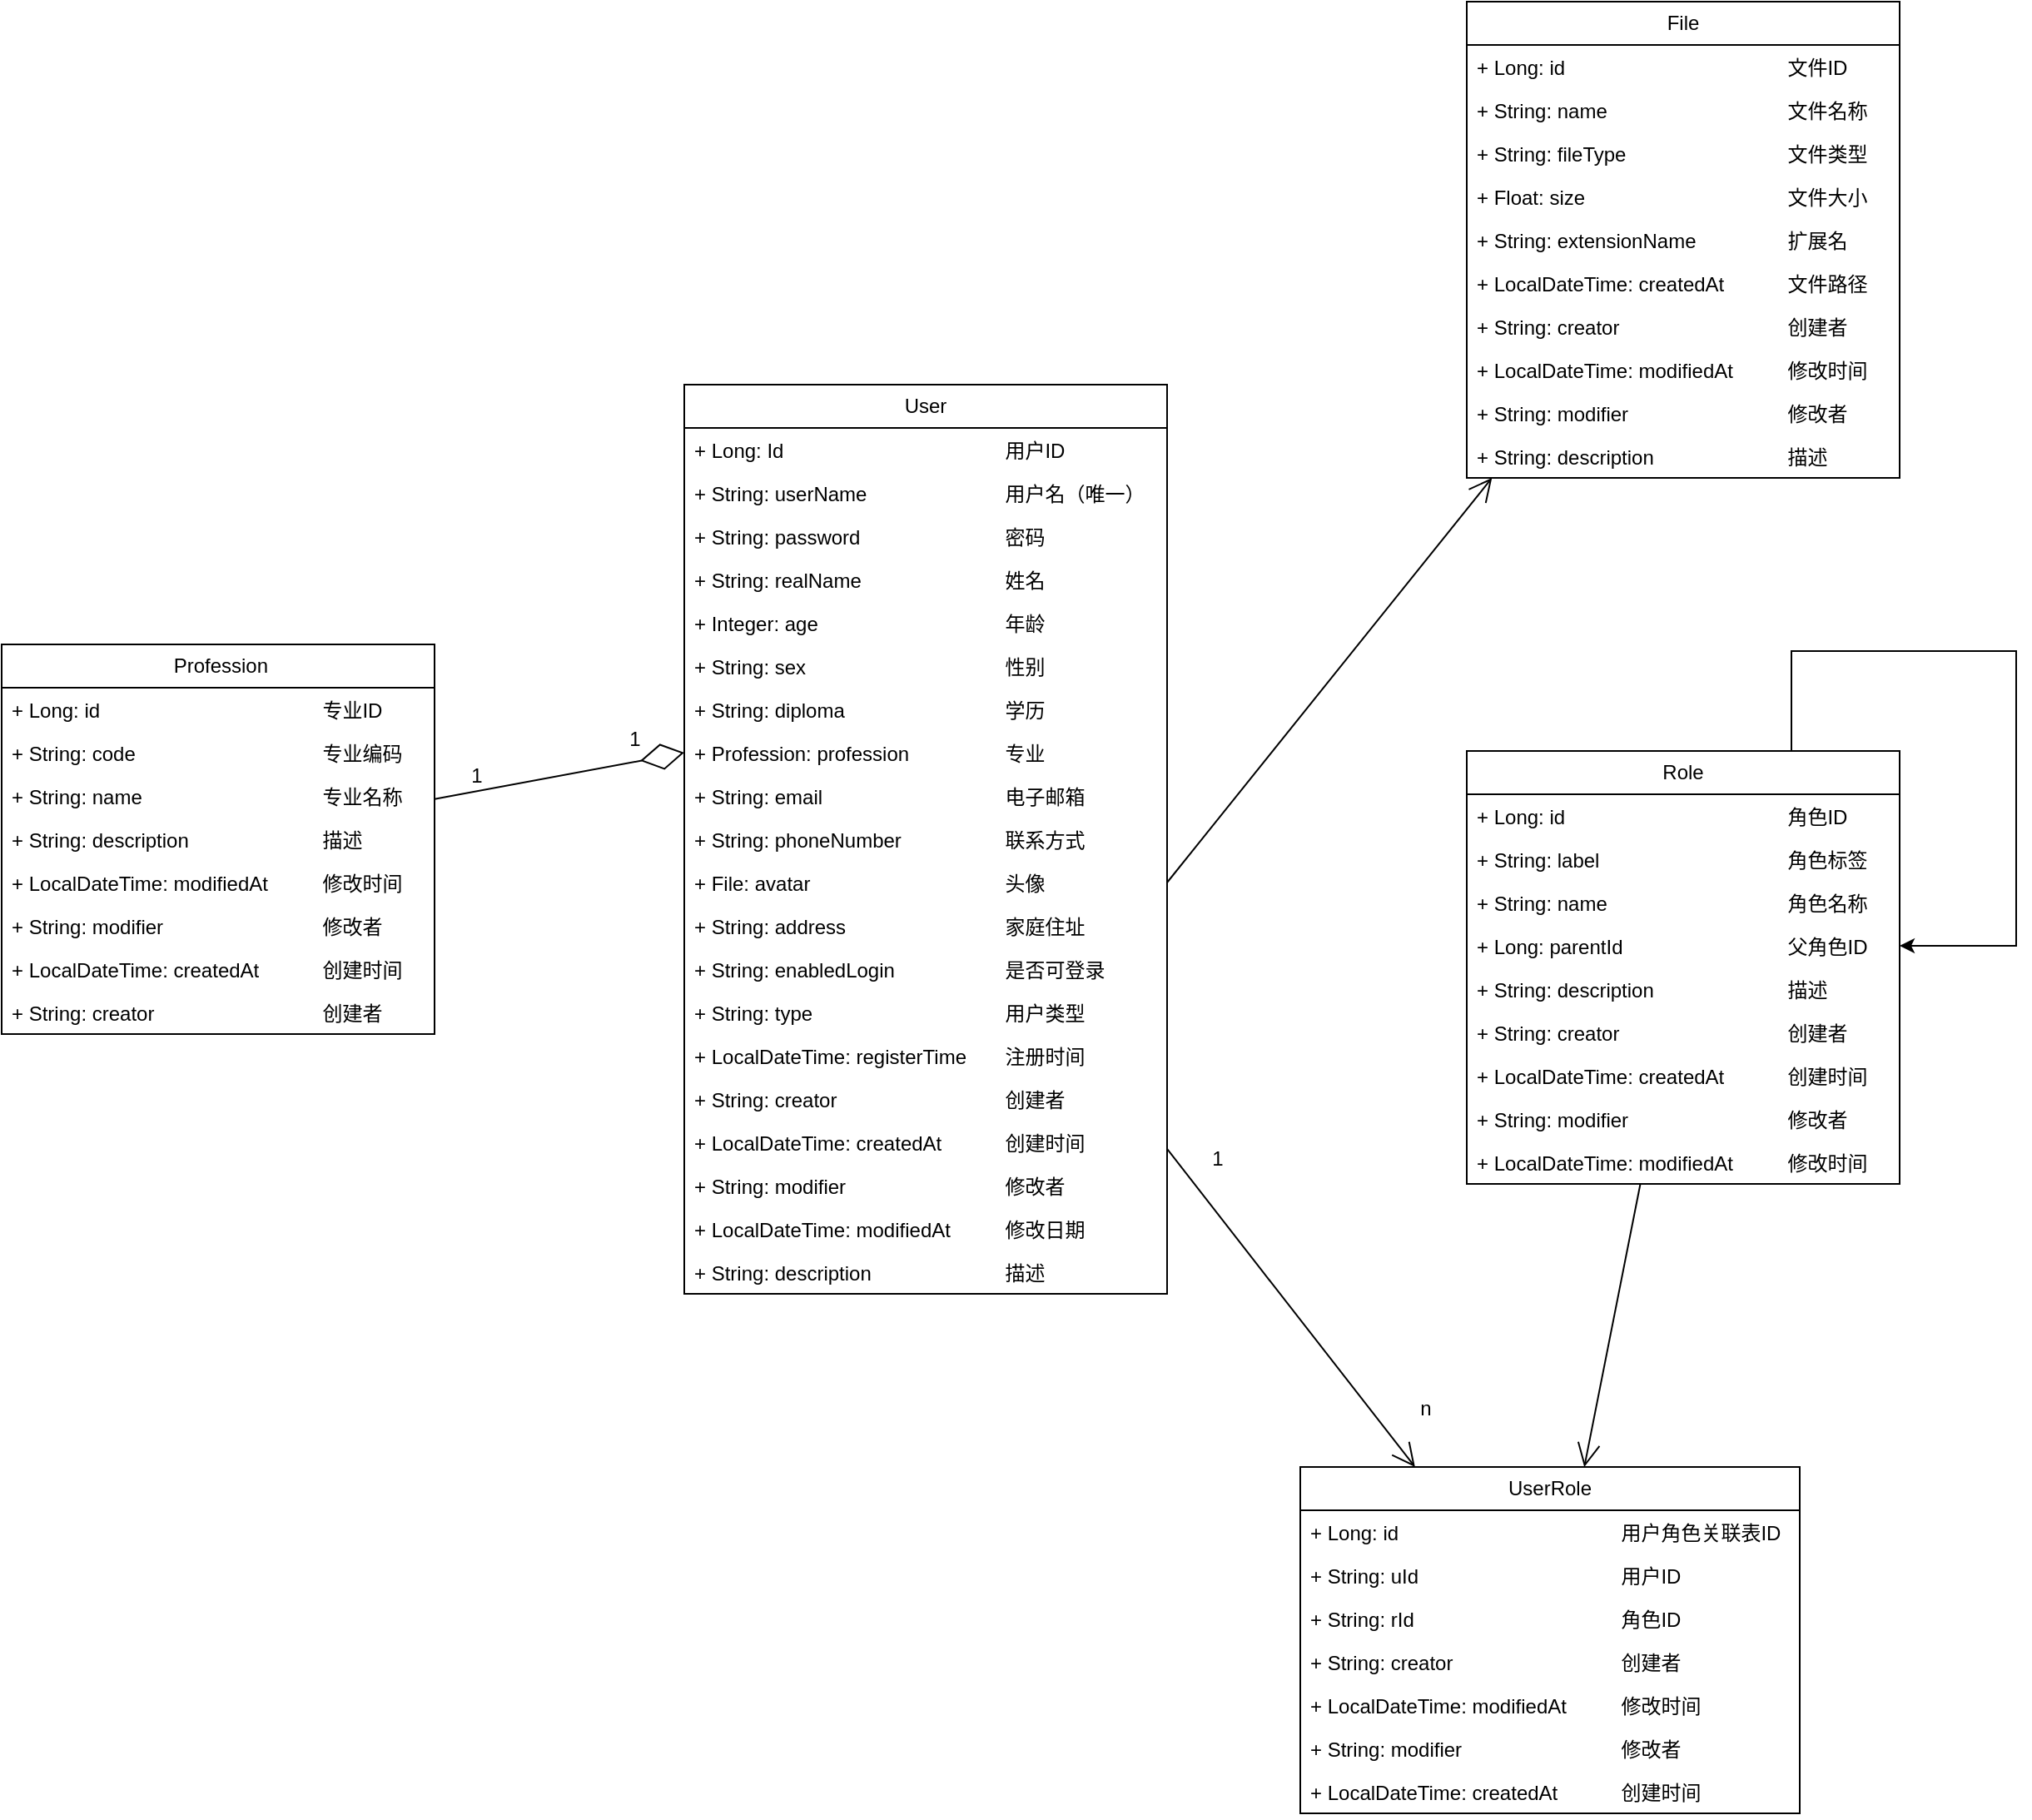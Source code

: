 <mxfile version="24.3.0" type="device">
  <diagram name="第 1 页" id="9ztzT1rwlsxUdUq9ocI8">
    <mxGraphModel dx="1384" dy="710" grid="1" gridSize="10" guides="1" tooltips="1" connect="1" arrows="1" fold="1" page="1" pageScale="1" pageWidth="2400" pageHeight="2400" math="0" shadow="0">
      <root>
        <mxCell id="0" />
        <mxCell id="1" parent="0" />
        <object label="User" id="GoQQyu-tVttDg2WzrEU5-1">
          <mxCell style="swimlane;fontStyle=0;childLayout=stackLayout;horizontal=1;startSize=26;fillColor=none;horizontalStack=0;resizeParent=1;resizeParentMax=0;resizeLast=0;collapsible=1;marginBottom=0;whiteSpace=wrap;html=1;" parent="1" vertex="1">
            <mxGeometry x="510" y="430" width="290" height="546" as="geometry" />
          </mxCell>
        </object>
        <mxCell id="GoQQyu-tVttDg2WzrEU5-2" value="+ Long: Id&lt;span style=&quot;white-space: pre;&quot;&gt;&#x9;&lt;span style=&quot;white-space: pre;&quot;&gt;&#x9;&lt;/span&gt;&lt;span style=&quot;white-space: pre;&quot;&gt;&#x9;&lt;span style=&quot;white-space: pre;&quot;&gt;&#x9;&lt;/span&gt;&lt;span style=&quot;white-space: pre;&quot;&gt;&#x9;&lt;/span&gt;&lt;/span&gt;&lt;/span&gt;用户ID" style="text;strokeColor=none;fillColor=none;align=left;verticalAlign=top;spacingLeft=4;spacingRight=4;overflow=hidden;rotatable=0;points=[[0,0.5],[1,0.5]];portConstraint=eastwest;whiteSpace=wrap;html=1;" parent="GoQQyu-tVttDg2WzrEU5-1" vertex="1">
          <mxGeometry y="26" width="290" height="26" as="geometry" />
        </mxCell>
        <mxCell id="GoQQyu-tVttDg2WzrEU5-5" value="+ String: userName&lt;span style=&quot;white-space: pre;&quot;&gt;&#x9;&lt;/span&gt;&lt;span style=&quot;white-space: pre;&quot;&gt;&#x9;&lt;span style=&quot;white-space: pre;&quot;&gt;&#x9;&lt;/span&gt;&lt;span style=&quot;white-space: pre;&quot;&gt;&#x9;&lt;/span&gt;&lt;/span&gt;用户名（唯一）" style="text;strokeColor=none;fillColor=none;align=left;verticalAlign=top;spacingLeft=4;spacingRight=4;overflow=hidden;rotatable=0;points=[[0,0.5],[1,0.5]];portConstraint=eastwest;whiteSpace=wrap;html=1;" parent="GoQQyu-tVttDg2WzrEU5-1" vertex="1">
          <mxGeometry y="52" width="290" height="26" as="geometry" />
        </mxCell>
        <mxCell id="GoQQyu-tVttDg2WzrEU5-6" value="+ String: password&lt;span style=&quot;white-space: pre;&quot;&gt;&#x9;&lt;/span&gt;&lt;span style=&quot;white-space: pre;&quot;&gt;&#x9;&lt;span style=&quot;white-space: pre;&quot;&gt;&#x9;&lt;/span&gt;&lt;span style=&quot;white-space: pre;&quot;&gt;&#x9;&lt;/span&gt;&lt;/span&gt;密码" style="text;strokeColor=none;fillColor=none;align=left;verticalAlign=top;spacingLeft=4;spacingRight=4;overflow=hidden;rotatable=0;points=[[0,0.5],[1,0.5]];portConstraint=eastwest;whiteSpace=wrap;html=1;" parent="GoQQyu-tVttDg2WzrEU5-1" vertex="1">
          <mxGeometry y="78" width="290" height="26" as="geometry" />
        </mxCell>
        <mxCell id="2T7j7PLuLkpMSCkEyarR-17" value="+ String: realName&lt;span style=&quot;white-space: pre;&quot;&gt;&#x9;&lt;/span&gt;&lt;span style=&quot;white-space: pre;&quot;&gt;&#x9;&lt;span style=&quot;white-space: pre;&quot;&gt;&#x9;&lt;/span&gt;&lt;span style=&quot;white-space: pre;&quot;&gt;&#x9;&lt;/span&gt;&lt;/span&gt;姓名" style="text;strokeColor=none;fillColor=none;align=left;verticalAlign=top;spacingLeft=4;spacingRight=4;overflow=hidden;rotatable=0;points=[[0,0.5],[1,0.5]];portConstraint=eastwest;whiteSpace=wrap;html=1;" vertex="1" parent="GoQQyu-tVttDg2WzrEU5-1">
          <mxGeometry y="104" width="290" height="26" as="geometry" />
        </mxCell>
        <mxCell id="GoQQyu-tVttDg2WzrEU5-13" value="+ Integer: age&lt;span style=&quot;white-space: pre;&quot;&gt;&#x9;&lt;/span&gt;&lt;span style=&quot;white-space: pre;&quot;&gt;&#x9;&lt;span style=&quot;white-space: pre;&quot;&gt;&#x9;&lt;span style=&quot;white-space: pre;&quot;&gt;&#x9;&lt;/span&gt;&lt;span style=&quot;white-space: pre;&quot;&gt;&#x9;&lt;/span&gt;&lt;/span&gt;&lt;/span&gt;年龄" style="text;strokeColor=none;fillColor=none;align=left;verticalAlign=top;spacingLeft=4;spacingRight=4;overflow=hidden;rotatable=0;points=[[0,0.5],[1,0.5]];portConstraint=eastwest;whiteSpace=wrap;html=1;" parent="GoQQyu-tVttDg2WzrEU5-1" vertex="1">
          <mxGeometry y="130" width="290" height="26" as="geometry" />
        </mxCell>
        <mxCell id="GoQQyu-tVttDg2WzrEU5-14" value="+ String: sex&lt;span style=&quot;white-space: pre;&quot;&gt;&#x9;&lt;/span&gt;&lt;span style=&quot;white-space: pre;&quot;&gt;&#x9;&lt;/span&gt;&lt;span style=&quot;white-space: pre;&quot;&gt;&#x9;&lt;span style=&quot;white-space: pre;&quot;&gt;&#x9;&lt;/span&gt;&lt;span style=&quot;white-space: pre;&quot;&gt;&#x9;&lt;/span&gt;&lt;/span&gt;性别" style="text;strokeColor=none;fillColor=none;align=left;verticalAlign=top;spacingLeft=4;spacingRight=4;overflow=hidden;rotatable=0;points=[[0,0.5],[1,0.5]];portConstraint=eastwest;whiteSpace=wrap;html=1;" parent="GoQQyu-tVttDg2WzrEU5-1" vertex="1">
          <mxGeometry y="156" width="290" height="26" as="geometry" />
        </mxCell>
        <mxCell id="2T7j7PLuLkpMSCkEyarR-18" value="+ String: diploma&lt;span style=&quot;white-space: pre;&quot;&gt;&#x9;&lt;span style=&quot;white-space: pre;&quot;&gt;&#x9;&lt;/span&gt;&lt;span style=&quot;white-space: pre;&quot;&gt;&#x9;&lt;/span&gt;&lt;span style=&quot;white-space: pre;&quot;&gt;&#x9;&lt;/span&gt;&lt;/span&gt;学历" style="text;strokeColor=none;fillColor=none;align=left;verticalAlign=top;spacingLeft=4;spacingRight=4;overflow=hidden;rotatable=0;points=[[0,0.5],[1,0.5]];portConstraint=eastwest;whiteSpace=wrap;html=1;" vertex="1" parent="GoQQyu-tVttDg2WzrEU5-1">
          <mxGeometry y="182" width="290" height="26" as="geometry" />
        </mxCell>
        <mxCell id="2T7j7PLuLkpMSCkEyarR-19" value="+ Profession: profession &lt;span style=&quot;white-space: pre;&quot;&gt;&#x9;&lt;/span&gt;&lt;span style=&quot;white-space: pre;&quot;&gt;&#x9;&lt;/span&gt;专业" style="text;strokeColor=none;fillColor=none;align=left;verticalAlign=top;spacingLeft=4;spacingRight=4;overflow=hidden;rotatable=0;points=[[0,0.5],[1,0.5]];portConstraint=eastwest;whiteSpace=wrap;html=1;" vertex="1" parent="GoQQyu-tVttDg2WzrEU5-1">
          <mxGeometry y="208" width="290" height="26" as="geometry" />
        </mxCell>
        <mxCell id="GoQQyu-tVttDg2WzrEU5-23" value="+ String: email&lt;span style=&quot;white-space: pre;&quot;&gt;&#x9;&lt;/span&gt;&lt;span style=&quot;white-space: pre;&quot;&gt;&#x9;&lt;span style=&quot;white-space: pre;&quot;&gt;&#x9;&lt;/span&gt;&lt;span style=&quot;white-space: pre;&quot;&gt;&#x9;&lt;/span&gt;&lt;span style=&quot;white-space: pre;&quot;&gt;&#x9;&lt;/span&gt;&lt;/span&gt;电子邮箱" style="text;strokeColor=none;fillColor=none;align=left;verticalAlign=top;spacingLeft=4;spacingRight=4;overflow=hidden;rotatable=0;points=[[0,0.5],[1,0.5]];portConstraint=eastwest;whiteSpace=wrap;html=1;" parent="GoQQyu-tVttDg2WzrEU5-1" vertex="1">
          <mxGeometry y="234" width="290" height="26" as="geometry" />
        </mxCell>
        <mxCell id="GoQQyu-tVttDg2WzrEU5-21" value="+ String: phoneNumber&lt;span style=&quot;white-space: pre;&quot;&gt;&#x9;&lt;span style=&quot;white-space: pre;&quot;&gt;&#x9;&lt;/span&gt;&lt;span style=&quot;white-space: pre;&quot;&gt;&#x9;&lt;/span&gt;&lt;/span&gt;联系方式" style="text;strokeColor=none;fillColor=none;align=left;verticalAlign=top;spacingLeft=4;spacingRight=4;overflow=hidden;rotatable=0;points=[[0,0.5],[1,0.5]];portConstraint=eastwest;whiteSpace=wrap;html=1;" parent="GoQQyu-tVttDg2WzrEU5-1" vertex="1">
          <mxGeometry y="260" width="290" height="26" as="geometry" />
        </mxCell>
        <mxCell id="GoQQyu-tVttDg2WzrEU5-22" value="+ File: avatar&lt;span style=&quot;white-space: pre;&quot;&gt;&#x9;&lt;span style=&quot;white-space: pre;&quot;&gt;&#x9;&lt;/span&gt;&lt;span style=&quot;white-space: pre;&quot;&gt;&#x9;&lt;span style=&quot;white-space: pre;&quot;&gt;&#x9;&lt;/span&gt;&lt;span style=&quot;white-space: pre;&quot;&gt;&#x9;&lt;/span&gt;&lt;/span&gt;头像&lt;/span&gt;" style="text;strokeColor=none;fillColor=none;align=left;verticalAlign=top;spacingLeft=4;spacingRight=4;overflow=hidden;rotatable=0;points=[[0,0.5],[1,0.5]];portConstraint=eastwest;whiteSpace=wrap;html=1;" parent="GoQQyu-tVttDg2WzrEU5-1" vertex="1">
          <mxGeometry y="286" width="290" height="26" as="geometry" />
        </mxCell>
        <mxCell id="2T7j7PLuLkpMSCkEyarR-28" value="+ String: address&lt;span style=&quot;white-space: pre;&quot;&gt;&#x9;&lt;span style=&quot;white-space: pre;&quot;&gt;&#x9;&lt;/span&gt;&lt;span style=&quot;white-space: pre;&quot;&gt;&#x9;&lt;span style=&quot;white-space: pre;&quot;&gt;&#x9;&lt;/span&gt;家庭&lt;/span&gt;住址&lt;/span&gt;" style="text;strokeColor=none;fillColor=none;align=left;verticalAlign=top;spacingLeft=4;spacingRight=4;overflow=hidden;rotatable=0;points=[[0,0.5],[1,0.5]];portConstraint=eastwest;whiteSpace=wrap;html=1;" vertex="1" parent="GoQQyu-tVttDg2WzrEU5-1">
          <mxGeometry y="312" width="290" height="26" as="geometry" />
        </mxCell>
        <mxCell id="GoQQyu-tVttDg2WzrEU5-3" value="+ String: enabledLogin&lt;span style=&quot;white-space: pre;&quot;&gt;&#x9;&lt;span style=&quot;white-space: pre;&quot;&gt;&#x9;&lt;/span&gt;&lt;span style=&quot;white-space: pre;&quot;&gt;&#x9;&lt;/span&gt;&lt;/span&gt;是否可登录" style="text;strokeColor=none;fillColor=none;align=left;verticalAlign=top;spacingLeft=4;spacingRight=4;overflow=hidden;rotatable=0;points=[[0,0.5],[1,0.5]];portConstraint=eastwest;whiteSpace=wrap;html=1;" parent="GoQQyu-tVttDg2WzrEU5-1" vertex="1">
          <mxGeometry y="338" width="290" height="26" as="geometry" />
        </mxCell>
        <mxCell id="GoQQyu-tVttDg2WzrEU5-7" value="+ String: type&lt;span style=&quot;white-space: pre;&quot;&gt;&#x9;&lt;/span&gt;&lt;span style=&quot;white-space: pre;&quot;&gt;&#x9;&lt;/span&gt;&lt;span style=&quot;white-space: pre;&quot;&gt;&#x9;&lt;span style=&quot;white-space: pre;&quot;&gt;&#x9;&lt;/span&gt;&lt;span style=&quot;white-space: pre;&quot;&gt;&#x9;&lt;/span&gt;&lt;/span&gt;用户类型" style="text;strokeColor=none;fillColor=none;align=left;verticalAlign=top;spacingLeft=4;spacingRight=4;overflow=hidden;rotatable=0;points=[[0,0.5],[1,0.5]];portConstraint=eastwest;whiteSpace=wrap;html=1;" parent="GoQQyu-tVttDg2WzrEU5-1" vertex="1">
          <mxGeometry y="364" width="290" height="26" as="geometry" />
        </mxCell>
        <mxCell id="GoQQyu-tVttDg2WzrEU5-9" value="+ LocalDateTime: registerTime &lt;span style=&quot;white-space: pre;&quot;&gt;&#x9;&lt;/span&gt;注册时间" style="text;strokeColor=none;fillColor=none;align=left;verticalAlign=top;spacingLeft=4;spacingRight=4;overflow=hidden;rotatable=0;points=[[0,0.5],[1,0.5]];portConstraint=eastwest;whiteSpace=wrap;html=1;" parent="GoQQyu-tVttDg2WzrEU5-1" vertex="1">
          <mxGeometry y="390" width="290" height="26" as="geometry" />
        </mxCell>
        <mxCell id="GoQQyu-tVttDg2WzrEU5-8" value="+ String: creator&lt;span style=&quot;white-space: pre;&quot;&gt;&#x9;&lt;/span&gt;&lt;span style=&quot;white-space: pre;&quot;&gt;&#x9;&lt;span style=&quot;white-space: pre;&quot;&gt;&#x9;&lt;/span&gt;&lt;span style=&quot;white-space: pre;&quot;&gt;&#x9;&lt;/span&gt;&lt;/span&gt;创建者" style="text;strokeColor=none;fillColor=none;align=left;verticalAlign=top;spacingLeft=4;spacingRight=4;overflow=hidden;rotatable=0;points=[[0,0.5],[1,0.5]];portConstraint=eastwest;whiteSpace=wrap;html=1;" parent="GoQQyu-tVttDg2WzrEU5-1" vertex="1">
          <mxGeometry y="416" width="290" height="26" as="geometry" />
        </mxCell>
        <mxCell id="GoQQyu-tVttDg2WzrEU5-10" value="+ LocalDateTime: createdAt&lt;span style=&quot;white-space: pre;&quot;&gt;&#x9;&lt;span style=&quot;white-space: pre;&quot;&gt;&#x9;&lt;/span&gt;&lt;/span&gt;创建时间" style="text;strokeColor=none;fillColor=none;align=left;verticalAlign=top;spacingLeft=4;spacingRight=4;overflow=hidden;rotatable=0;points=[[0,0.5],[1,0.5]];portConstraint=eastwest;whiteSpace=wrap;html=1;" parent="GoQQyu-tVttDg2WzrEU5-1" vertex="1">
          <mxGeometry y="442" width="290" height="26" as="geometry" />
        </mxCell>
        <mxCell id="GoQQyu-tVttDg2WzrEU5-11" value="+ String: modifier&lt;span style=&quot;white-space: pre;&quot;&gt;&#x9;&lt;/span&gt;&lt;span style=&quot;white-space: pre;&quot;&gt;&#x9;&lt;span style=&quot;white-space: pre;&quot;&gt;&#x9;&lt;/span&gt;&lt;span style=&quot;white-space: pre;&quot;&gt;&#x9;&lt;/span&gt;&lt;/span&gt;修改者" style="text;strokeColor=none;fillColor=none;align=left;verticalAlign=top;spacingLeft=4;spacingRight=4;overflow=hidden;rotatable=0;points=[[0,0.5],[1,0.5]];portConstraint=eastwest;whiteSpace=wrap;html=1;" parent="GoQQyu-tVttDg2WzrEU5-1" vertex="1">
          <mxGeometry y="468" width="290" height="26" as="geometry" />
        </mxCell>
        <mxCell id="GoQQyu-tVttDg2WzrEU5-12" value="+ LocalDateTime: modifiedAt&lt;span style=&quot;white-space: pre;&quot;&gt;&#x9;&lt;span style=&quot;white-space: pre;&quot;&gt;&#x9;&lt;/span&gt;&lt;/span&gt;修改日期" style="text;strokeColor=none;fillColor=none;align=left;verticalAlign=top;spacingLeft=4;spacingRight=4;overflow=hidden;rotatable=0;points=[[0,0.5],[1,0.5]];portConstraint=eastwest;whiteSpace=wrap;html=1;" parent="GoQQyu-tVttDg2WzrEU5-1" vertex="1">
          <mxGeometry y="494" width="290" height="26" as="geometry" />
        </mxCell>
        <mxCell id="GoQQyu-tVttDg2WzrEU5-30" value="+ String: description&lt;span style=&quot;white-space: pre;&quot;&gt;&#x9;&lt;span style=&quot;white-space: pre;&quot;&gt;&#x9;&lt;/span&gt;&lt;span style=&quot;white-space: pre;&quot;&gt;&#x9;&lt;/span&gt;&lt;/span&gt;描述" style="text;strokeColor=none;fillColor=none;align=left;verticalAlign=top;spacingLeft=4;spacingRight=4;overflow=hidden;rotatable=0;points=[[0,0.5],[1,0.5]];portConstraint=eastwest;whiteSpace=wrap;html=1;" parent="GoQQyu-tVttDg2WzrEU5-1" vertex="1">
          <mxGeometry y="520" width="290" height="26" as="geometry" />
        </mxCell>
        <mxCell id="GoQQyu-tVttDg2WzrEU5-25" value="File" style="swimlane;fontStyle=0;childLayout=stackLayout;horizontal=1;startSize=26;fillColor=none;horizontalStack=0;resizeParent=1;resizeParentMax=0;resizeLast=0;collapsible=1;marginBottom=0;whiteSpace=wrap;html=1;" parent="1" vertex="1">
          <mxGeometry x="980" y="200" width="260" height="286" as="geometry" />
        </mxCell>
        <mxCell id="GoQQyu-tVttDg2WzrEU5-26" value="+ Long: id&lt;span style=&quot;white-space: pre;&quot;&gt;&#x9;&lt;/span&gt;&lt;span style=&quot;white-space: pre;&quot;&gt;&#x9;&lt;span style=&quot;white-space: pre;&quot;&gt;&#x9;&lt;/span&gt;&lt;span style=&quot;white-space: pre;&quot;&gt;&#x9;&lt;/span&gt;&lt;span style=&quot;white-space: pre;&quot;&gt;&#x9;&lt;/span&gt;&lt;/span&gt;文件ID" style="text;strokeColor=none;fillColor=none;align=left;verticalAlign=top;spacingLeft=4;spacingRight=4;overflow=hidden;rotatable=0;points=[[0,0.5],[1,0.5]];portConstraint=eastwest;whiteSpace=wrap;html=1;" parent="GoQQyu-tVttDg2WzrEU5-25" vertex="1">
          <mxGeometry y="26" width="260" height="26" as="geometry" />
        </mxCell>
        <mxCell id="GoQQyu-tVttDg2WzrEU5-27" value="+ String: name&amp;nbsp;&lt;span style=&quot;white-space: pre;&quot;&gt;&#x9;&lt;span style=&quot;white-space: pre;&quot;&gt;&#x9;&lt;/span&gt;&lt;span style=&quot;white-space: pre;&quot;&gt;&#x9;&lt;/span&gt;&lt;span style=&quot;white-space: pre;&quot;&gt;&#x9;&lt;/span&gt;&lt;/span&gt;文件名称" style="text;strokeColor=none;fillColor=none;align=left;verticalAlign=top;spacingLeft=4;spacingRight=4;overflow=hidden;rotatable=0;points=[[0,0.5],[1,0.5]];portConstraint=eastwest;whiteSpace=wrap;html=1;" parent="GoQQyu-tVttDg2WzrEU5-25" vertex="1">
          <mxGeometry y="52" width="260" height="26" as="geometry" />
        </mxCell>
        <mxCell id="GoQQyu-tVttDg2WzrEU5-29" value="+ String: fileType&lt;span style=&quot;white-space: pre;&quot;&gt;&#x9;&lt;span style=&quot;white-space: pre;&quot;&gt;&#x9;&lt;/span&gt;&lt;span style=&quot;white-space: pre;&quot;&gt;&#x9;&lt;/span&gt;&lt;span style=&quot;white-space: pre;&quot;&gt;&#x9;&lt;/span&gt;&lt;/span&gt;文件类型" style="text;strokeColor=none;fillColor=none;align=left;verticalAlign=top;spacingLeft=4;spacingRight=4;overflow=hidden;rotatable=0;points=[[0,0.5],[1,0.5]];portConstraint=eastwest;whiteSpace=wrap;html=1;" parent="GoQQyu-tVttDg2WzrEU5-25" vertex="1">
          <mxGeometry y="78" width="260" height="26" as="geometry" />
        </mxCell>
        <mxCell id="GoQQyu-tVttDg2WzrEU5-33" value="+ Float: size&lt;span style=&quot;white-space: pre;&quot;&gt;&#x9;&lt;/span&gt;&lt;span style=&quot;white-space: pre;&quot;&gt;&#x9;&lt;span style=&quot;white-space: pre;&quot;&gt;&#x9;&lt;/span&gt;&lt;span style=&quot;white-space: pre;&quot;&gt;&#x9;&lt;/span&gt;&lt;span style=&quot;white-space: pre;&quot;&gt;&#x9;&lt;/span&gt;&lt;/span&gt;文件大小" style="text;strokeColor=none;fillColor=none;align=left;verticalAlign=top;spacingLeft=4;spacingRight=4;overflow=hidden;rotatable=0;points=[[0,0.5],[1,0.5]];portConstraint=eastwest;whiteSpace=wrap;html=1;" parent="GoQQyu-tVttDg2WzrEU5-25" vertex="1">
          <mxGeometry y="104" width="260" height="26" as="geometry" />
        </mxCell>
        <mxCell id="GoQQyu-tVttDg2WzrEU5-35" value="+ String: extensionName &lt;span style=&quot;white-space: pre;&quot;&gt;&#x9;&lt;/span&gt;&lt;span style=&quot;white-space: pre;&quot;&gt;&#x9;&lt;/span&gt;扩展名" style="text;strokeColor=none;fillColor=none;align=left;verticalAlign=top;spacingLeft=4;spacingRight=4;overflow=hidden;rotatable=0;points=[[0,0.5],[1,0.5]];portConstraint=eastwest;whiteSpace=wrap;html=1;" parent="GoQQyu-tVttDg2WzrEU5-25" vertex="1">
          <mxGeometry y="130" width="260" height="26" as="geometry" />
        </mxCell>
        <mxCell id="GoQQyu-tVttDg2WzrEU5-34" value="+ LocalDateTime: createdAt&lt;span style=&quot;white-space: pre;&quot;&gt;&#x9;&lt;span style=&quot;white-space: pre;&quot;&gt;&#x9;&lt;/span&gt;&lt;/span&gt;文件路径" style="text;strokeColor=none;fillColor=none;align=left;verticalAlign=top;spacingLeft=4;spacingRight=4;overflow=hidden;rotatable=0;points=[[0,0.5],[1,0.5]];portConstraint=eastwest;whiteSpace=wrap;html=1;" parent="GoQQyu-tVttDg2WzrEU5-25" vertex="1">
          <mxGeometry y="156" width="260" height="26" as="geometry" />
        </mxCell>
        <mxCell id="GoQQyu-tVttDg2WzrEU5-36" value="+ String: creator&lt;span style=&quot;white-space: pre;&quot;&gt;&#x9;&lt;span style=&quot;white-space: pre;&quot;&gt;&#x9;&lt;/span&gt;&lt;span style=&quot;white-space: pre;&quot;&gt;&#x9;&lt;/span&gt;&lt;span style=&quot;white-space: pre;&quot;&gt;&#x9;&lt;/span&gt;&lt;/span&gt;创建者" style="text;strokeColor=none;fillColor=none;align=left;verticalAlign=top;spacingLeft=4;spacingRight=4;overflow=hidden;rotatable=0;points=[[0,0.5],[1,0.5]];portConstraint=eastwest;whiteSpace=wrap;html=1;" parent="GoQQyu-tVttDg2WzrEU5-25" vertex="1">
          <mxGeometry y="182" width="260" height="26" as="geometry" />
        </mxCell>
        <mxCell id="GoQQyu-tVttDg2WzrEU5-31" value="+ LocalDateTime: modifiedAt&lt;span style=&quot;white-space: pre;&quot;&gt;&#x9;&lt;span style=&quot;white-space: pre;&quot;&gt;&#x9;&lt;/span&gt;修改&lt;/span&gt;时间" style="text;strokeColor=none;fillColor=none;align=left;verticalAlign=top;spacingLeft=4;spacingRight=4;overflow=hidden;rotatable=0;points=[[0,0.5],[1,0.5]];portConstraint=eastwest;whiteSpace=wrap;html=1;" parent="GoQQyu-tVttDg2WzrEU5-25" vertex="1">
          <mxGeometry y="208" width="260" height="26" as="geometry" />
        </mxCell>
        <mxCell id="GoQQyu-tVttDg2WzrEU5-32" value="+ String: modifier&lt;span style=&quot;white-space: pre;&quot;&gt;&#x9;&lt;span style=&quot;white-space: pre;&quot;&gt;&#x9;&lt;/span&gt;&lt;span style=&quot;white-space: pre;&quot;&gt;&#x9;&lt;/span&gt;&lt;span style=&quot;white-space: pre;&quot;&gt;&#x9;&lt;/span&gt;&lt;/span&gt;修改者" style="text;strokeColor=none;fillColor=none;align=left;verticalAlign=top;spacingLeft=4;spacingRight=4;overflow=hidden;rotatable=0;points=[[0,0.5],[1,0.5]];portConstraint=eastwest;whiteSpace=wrap;html=1;" parent="GoQQyu-tVttDg2WzrEU5-25" vertex="1">
          <mxGeometry y="234" width="260" height="26" as="geometry" />
        </mxCell>
        <mxCell id="GoQQyu-tVttDg2WzrEU5-28" value="+ String: description&lt;span style=&quot;white-space: pre;&quot;&gt;&#x9;&lt;span style=&quot;white-space: pre;&quot;&gt;&#x9;&lt;/span&gt;&lt;span style=&quot;white-space: pre;&quot;&gt;&#x9;&lt;/span&gt;&lt;/span&gt;描述" style="text;strokeColor=none;fillColor=none;align=left;verticalAlign=top;spacingLeft=4;spacingRight=4;overflow=hidden;rotatable=0;points=[[0,0.5],[1,0.5]];portConstraint=eastwest;whiteSpace=wrap;html=1;" parent="GoQQyu-tVttDg2WzrEU5-25" vertex="1">
          <mxGeometry y="260" width="260" height="26" as="geometry" />
        </mxCell>
        <mxCell id="GoQQyu-tVttDg2WzrEU5-50" value="&lt;span style=&quot;text-align: left;&quot;&gt;&amp;nbsp;Profession&lt;/span&gt;" style="swimlane;fontStyle=0;childLayout=stackLayout;horizontal=1;startSize=26;fillColor=none;horizontalStack=0;resizeParent=1;resizeParentMax=0;resizeLast=0;collapsible=1;marginBottom=0;whiteSpace=wrap;html=1;" parent="1" vertex="1">
          <mxGeometry x="100" y="586" width="260" height="234" as="geometry" />
        </mxCell>
        <mxCell id="GoQQyu-tVttDg2WzrEU5-51" value="+ Long: id&lt;span style=&quot;white-space: pre;&quot;&gt;&#x9;&lt;/span&gt;&lt;span style=&quot;white-space: pre;&quot;&gt;&#x9;&lt;/span&gt;&lt;span style=&quot;white-space: pre;&quot;&gt;&#x9;&lt;span style=&quot;white-space: pre;&quot;&gt;&#x9;&lt;/span&gt;&lt;span style=&quot;white-space: pre;&quot;&gt;&#x9;&lt;/span&gt;&lt;/span&gt;专业ID" style="text;strokeColor=none;fillColor=none;align=left;verticalAlign=top;spacingLeft=4;spacingRight=4;overflow=hidden;rotatable=0;points=[[0,0.5],[1,0.5]];portConstraint=eastwest;whiteSpace=wrap;html=1;" parent="GoQQyu-tVttDg2WzrEU5-50" vertex="1">
          <mxGeometry y="26" width="260" height="26" as="geometry" />
        </mxCell>
        <mxCell id="GoQQyu-tVttDg2WzrEU5-52" value="+ String: code&lt;span style=&quot;white-space: pre;&quot;&gt;&#x9;&lt;/span&gt;&lt;span style=&quot;white-space: pre;&quot;&gt;&#x9;&lt;/span&gt;&lt;span style=&quot;white-space: pre;&quot;&gt;&#x9;&lt;span style=&quot;white-space: pre;&quot;&gt;&#x9;&lt;/span&gt;&lt;span style=&quot;white-space: pre;&quot;&gt;&#x9;&lt;/span&gt;&lt;/span&gt;专业编码" style="text;strokeColor=none;fillColor=none;align=left;verticalAlign=top;spacingLeft=4;spacingRight=4;overflow=hidden;rotatable=0;points=[[0,0.5],[1,0.5]];portConstraint=eastwest;whiteSpace=wrap;html=1;" parent="GoQQyu-tVttDg2WzrEU5-50" vertex="1">
          <mxGeometry y="52" width="260" height="26" as="geometry" />
        </mxCell>
        <mxCell id="GoQQyu-tVttDg2WzrEU5-53" value="+ String: name&lt;span style=&quot;white-space: pre;&quot;&gt;&#x9;&lt;/span&gt;&lt;span style=&quot;white-space: pre;&quot;&gt;&#x9;&lt;span style=&quot;white-space: pre;&quot;&gt;&#x9;&lt;/span&gt;&lt;span style=&quot;white-space: pre;&quot;&gt;&#x9;&lt;/span&gt;&lt;/span&gt;专业名称" style="text;strokeColor=none;fillColor=none;align=left;verticalAlign=top;spacingLeft=4;spacingRight=4;overflow=hidden;rotatable=0;points=[[0,0.5],[1,0.5]];portConstraint=eastwest;whiteSpace=wrap;html=1;" parent="GoQQyu-tVttDg2WzrEU5-50" vertex="1">
          <mxGeometry y="78" width="260" height="26" as="geometry" />
        </mxCell>
        <mxCell id="GoQQyu-tVttDg2WzrEU5-54" value="+ String: description&lt;span style=&quot;white-space: pre;&quot;&gt;&#x9;&lt;span style=&quot;white-space: pre;&quot;&gt;&#x9;&lt;/span&gt;&lt;span style=&quot;white-space: pre;&quot;&gt;&#x9;&lt;/span&gt;&lt;/span&gt;描述" style="text;strokeColor=none;fillColor=none;align=left;verticalAlign=top;spacingLeft=4;spacingRight=4;overflow=hidden;rotatable=0;points=[[0,0.5],[1,0.5]];portConstraint=eastwest;whiteSpace=wrap;html=1;" parent="GoQQyu-tVttDg2WzrEU5-50" vertex="1">
          <mxGeometry y="104" width="260" height="26" as="geometry" />
        </mxCell>
        <mxCell id="2T7j7PLuLkpMSCkEyarR-53" value="+ LocalDateTime: modifiedAt&lt;span style=&quot;white-space: pre;&quot;&gt;&#x9;&lt;span style=&quot;white-space: pre;&quot;&gt;&#x9;&lt;/span&gt;修改&lt;/span&gt;时间" style="text;strokeColor=none;fillColor=none;align=left;verticalAlign=top;spacingLeft=4;spacingRight=4;overflow=hidden;rotatable=0;points=[[0,0.5],[1,0.5]];portConstraint=eastwest;whiteSpace=wrap;html=1;" vertex="1" parent="GoQQyu-tVttDg2WzrEU5-50">
          <mxGeometry y="130" width="260" height="26" as="geometry" />
        </mxCell>
        <mxCell id="2T7j7PLuLkpMSCkEyarR-52" value="+ String: modifier&lt;span style=&quot;white-space: pre;&quot;&gt;&#x9;&lt;span style=&quot;white-space: pre;&quot;&gt;&#x9;&lt;span style=&quot;white-space: pre;&quot;&gt;&#x9;&lt;/span&gt;&lt;span style=&quot;white-space: pre;&quot;&gt;&#x9;&lt;/span&gt;修改&lt;/span&gt;者&lt;/span&gt;" style="text;strokeColor=none;fillColor=none;align=left;verticalAlign=top;spacingLeft=4;spacingRight=4;overflow=hidden;rotatable=0;points=[[0,0.5],[1,0.5]];portConstraint=eastwest;whiteSpace=wrap;html=1;" vertex="1" parent="GoQQyu-tVttDg2WzrEU5-50">
          <mxGeometry y="156" width="260" height="26" as="geometry" />
        </mxCell>
        <mxCell id="2T7j7PLuLkpMSCkEyarR-51" value="+ LocalDateTime: createdAt&lt;span style=&quot;white-space: pre;&quot;&gt;&#x9;&lt;span style=&quot;white-space: pre;&quot;&gt;&#x9;&lt;/span&gt;创建&lt;/span&gt;时间" style="text;strokeColor=none;fillColor=none;align=left;verticalAlign=top;spacingLeft=4;spacingRight=4;overflow=hidden;rotatable=0;points=[[0,0.5],[1,0.5]];portConstraint=eastwest;whiteSpace=wrap;html=1;" vertex="1" parent="GoQQyu-tVttDg2WzrEU5-50">
          <mxGeometry y="182" width="260" height="26" as="geometry" />
        </mxCell>
        <mxCell id="2T7j7PLuLkpMSCkEyarR-50" value="+ String: creator&lt;span style=&quot;white-space: pre;&quot;&gt;&#x9;&lt;span style=&quot;white-space: pre;&quot;&gt;&#x9;&lt;span style=&quot;white-space: pre;&quot;&gt;&#x9;&lt;/span&gt;&lt;span style=&quot;white-space: pre;&quot;&gt;&#x9;&lt;/span&gt;&lt;/span&gt;创建者&lt;/span&gt;" style="text;strokeColor=none;fillColor=none;align=left;verticalAlign=top;spacingLeft=4;spacingRight=4;overflow=hidden;rotatable=0;points=[[0,0.5],[1,0.5]];portConstraint=eastwest;whiteSpace=wrap;html=1;" vertex="1" parent="GoQQyu-tVttDg2WzrEU5-50">
          <mxGeometry y="208" width="260" height="26" as="geometry" />
        </mxCell>
        <mxCell id="2T7j7PLuLkpMSCkEyarR-1" value="Role" style="swimlane;fontStyle=0;childLayout=stackLayout;horizontal=1;startSize=26;fillColor=none;horizontalStack=0;resizeParent=1;resizeParentMax=0;resizeLast=0;collapsible=1;marginBottom=0;whiteSpace=wrap;html=1;" vertex="1" parent="1">
          <mxGeometry x="980" y="650" width="260" height="260" as="geometry" />
        </mxCell>
        <mxCell id="2T7j7PLuLkpMSCkEyarR-2" value="+ Long: id&lt;span style=&quot;white-space: pre;&quot;&gt;&#x9;&lt;/span&gt;&lt;span style=&quot;white-space: pre;&quot;&gt;&#x9;&lt;span style=&quot;white-space: pre;&quot;&gt;&#x9;&lt;span style=&quot;white-space: pre;&quot;&gt;&#x9;&lt;/span&gt;&lt;span style=&quot;white-space: pre;&quot;&gt;&#x9;&lt;/span&gt;&lt;/span&gt;&lt;/span&gt;角色ID" style="text;strokeColor=none;fillColor=none;align=left;verticalAlign=top;spacingLeft=4;spacingRight=4;overflow=hidden;rotatable=0;points=[[0,0.5],[1,0.5]];portConstraint=eastwest;whiteSpace=wrap;html=1;" vertex="1" parent="2T7j7PLuLkpMSCkEyarR-1">
          <mxGeometry y="26" width="260" height="26" as="geometry" />
        </mxCell>
        <mxCell id="2T7j7PLuLkpMSCkEyarR-3" value="+ String: label&lt;span style=&quot;white-space: pre;&quot;&gt;&#x9;&lt;/span&gt;&lt;span style=&quot;white-space: pre;&quot;&gt;&#x9;&lt;span style=&quot;white-space: pre;&quot;&gt;&#x9;&lt;span style=&quot;white-space: pre;&quot;&gt;&#x9;&lt;/span&gt;&lt;span style=&quot;white-space: pre;&quot;&gt;&#x9;&lt;/span&gt;&lt;/span&gt;&lt;/span&gt;角色标签" style="text;strokeColor=none;fillColor=none;align=left;verticalAlign=top;spacingLeft=4;spacingRight=4;overflow=hidden;rotatable=0;points=[[0,0.5],[1,0.5]];portConstraint=eastwest;whiteSpace=wrap;html=1;" vertex="1" parent="2T7j7PLuLkpMSCkEyarR-1">
          <mxGeometry y="52" width="260" height="26" as="geometry" />
        </mxCell>
        <mxCell id="2T7j7PLuLkpMSCkEyarR-5" value="+ String: name&lt;span style=&quot;white-space: pre;&quot;&gt;&#x9;&lt;span style=&quot;white-space: pre;&quot;&gt;&#x9;&lt;span style=&quot;white-space: pre;&quot;&gt;&#x9;&lt;/span&gt;&lt;span style=&quot;white-space: pre;&quot;&gt;&#x9;&lt;/span&gt;&lt;/span&gt;&lt;/span&gt;角色名称" style="text;strokeColor=none;fillColor=none;align=left;verticalAlign=top;spacingLeft=4;spacingRight=4;overflow=hidden;rotatable=0;points=[[0,0.5],[1,0.5]];portConstraint=eastwest;whiteSpace=wrap;html=1;" vertex="1" parent="2T7j7PLuLkpMSCkEyarR-1">
          <mxGeometry y="78" width="260" height="26" as="geometry" />
        </mxCell>
        <mxCell id="2T7j7PLuLkpMSCkEyarR-41" value="+ Long: parentId&lt;span style=&quot;white-space: pre;&quot;&gt;&#x9;&lt;/span&gt;&lt;span style=&quot;white-space: pre;&quot;&gt;&#x9;&lt;span style=&quot;white-space: pre;&quot;&gt;&#x9;&lt;span style=&quot;white-space: pre;&quot;&gt;&#x9;&lt;/span&gt;父&lt;/span&gt;角色&lt;/span&gt;ID" style="text;strokeColor=none;fillColor=none;align=left;verticalAlign=top;spacingLeft=4;spacingRight=4;overflow=hidden;rotatable=0;points=[[0,0.5],[1,0.5]];portConstraint=eastwest;whiteSpace=wrap;html=1;" vertex="1" parent="2T7j7PLuLkpMSCkEyarR-1">
          <mxGeometry y="104" width="260" height="26" as="geometry" />
        </mxCell>
        <mxCell id="2T7j7PLuLkpMSCkEyarR-4" value="+ String: description&lt;span style=&quot;white-space: pre;&quot;&gt;&#x9;&lt;span style=&quot;white-space: pre;&quot;&gt;&#x9;&lt;/span&gt;&lt;span style=&quot;white-space: pre;&quot;&gt;&#x9;&lt;/span&gt;&lt;/span&gt;描述" style="text;strokeColor=none;fillColor=none;align=left;verticalAlign=top;spacingLeft=4;spacingRight=4;overflow=hidden;rotatable=0;points=[[0,0.5],[1,0.5]];portConstraint=eastwest;whiteSpace=wrap;html=1;" vertex="1" parent="2T7j7PLuLkpMSCkEyarR-1">
          <mxGeometry y="130" width="260" height="26" as="geometry" />
        </mxCell>
        <mxCell id="2T7j7PLuLkpMSCkEyarR-6" value="+ String: creator&lt;span style=&quot;white-space: pre;&quot;&gt;&#x9;&lt;span style=&quot;white-space: pre;&quot;&gt;&#x9;&lt;span style=&quot;white-space: pre;&quot;&gt;&#x9;&lt;/span&gt;&lt;span style=&quot;white-space: pre;&quot;&gt;&#x9;&lt;/span&gt;&lt;/span&gt;创建者&lt;/span&gt;" style="text;strokeColor=none;fillColor=none;align=left;verticalAlign=top;spacingLeft=4;spacingRight=4;overflow=hidden;rotatable=0;points=[[0,0.5],[1,0.5]];portConstraint=eastwest;whiteSpace=wrap;html=1;" vertex="1" parent="2T7j7PLuLkpMSCkEyarR-1">
          <mxGeometry y="156" width="260" height="26" as="geometry" />
        </mxCell>
        <mxCell id="2T7j7PLuLkpMSCkEyarR-7" value="+ LocalDateTime: createdAt&lt;span style=&quot;white-space: pre;&quot;&gt;&#x9;&lt;span style=&quot;white-space: pre;&quot;&gt;&#x9;&lt;/span&gt;创建&lt;/span&gt;时间" style="text;strokeColor=none;fillColor=none;align=left;verticalAlign=top;spacingLeft=4;spacingRight=4;overflow=hidden;rotatable=0;points=[[0,0.5],[1,0.5]];portConstraint=eastwest;whiteSpace=wrap;html=1;" vertex="1" parent="2T7j7PLuLkpMSCkEyarR-1">
          <mxGeometry y="182" width="260" height="26" as="geometry" />
        </mxCell>
        <mxCell id="2T7j7PLuLkpMSCkEyarR-8" value="+ String: modifier&lt;span style=&quot;white-space: pre;&quot;&gt;&#x9;&lt;span style=&quot;white-space: pre;&quot;&gt;&#x9;&lt;span style=&quot;white-space: pre;&quot;&gt;&#x9;&lt;/span&gt;&lt;span style=&quot;white-space: pre;&quot;&gt;&#x9;&lt;/span&gt;修改&lt;/span&gt;者&lt;/span&gt;" style="text;strokeColor=none;fillColor=none;align=left;verticalAlign=top;spacingLeft=4;spacingRight=4;overflow=hidden;rotatable=0;points=[[0,0.5],[1,0.5]];portConstraint=eastwest;whiteSpace=wrap;html=1;" vertex="1" parent="2T7j7PLuLkpMSCkEyarR-1">
          <mxGeometry y="208" width="260" height="26" as="geometry" />
        </mxCell>
        <mxCell id="2T7j7PLuLkpMSCkEyarR-9" value="+ LocalDateTime: modifiedAt&lt;span style=&quot;white-space: pre;&quot;&gt;&#x9;&lt;span style=&quot;white-space: pre;&quot;&gt;&#x9;&lt;/span&gt;修改&lt;/span&gt;时间" style="text;strokeColor=none;fillColor=none;align=left;verticalAlign=top;spacingLeft=4;spacingRight=4;overflow=hidden;rotatable=0;points=[[0,0.5],[1,0.5]];portConstraint=eastwest;whiteSpace=wrap;html=1;" vertex="1" parent="2T7j7PLuLkpMSCkEyarR-1">
          <mxGeometry y="234" width="260" height="26" as="geometry" />
        </mxCell>
        <mxCell id="2T7j7PLuLkpMSCkEyarR-45" value="" style="endArrow=classic;html=1;rounded=0;exitX=0.75;exitY=0;exitDx=0;exitDy=0;" edge="1" parent="2T7j7PLuLkpMSCkEyarR-1" source="2T7j7PLuLkpMSCkEyarR-1" target="2T7j7PLuLkpMSCkEyarR-41">
          <mxGeometry width="50" height="50" relative="1" as="geometry">
            <mxPoint x="-50" y="40" as="sourcePoint" />
            <mxPoint x="270" y="110" as="targetPoint" />
            <Array as="points">
              <mxPoint x="195" y="-60" />
              <mxPoint x="330" y="-60" />
              <mxPoint x="330" y="117" />
            </Array>
          </mxGeometry>
        </mxCell>
        <mxCell id="2T7j7PLuLkpMSCkEyarR-11" value="" style="endArrow=open;endFill=1;endSize=12;html=1;rounded=0;exitX=1;exitY=0.5;exitDx=0;exitDy=0;" edge="1" parent="1" source="GoQQyu-tVttDg2WzrEU5-22" target="GoQQyu-tVttDg2WzrEU5-25">
          <mxGeometry width="160" relative="1" as="geometry">
            <mxPoint x="640" y="450" as="sourcePoint" />
            <mxPoint x="800" y="450" as="targetPoint" />
          </mxGeometry>
        </mxCell>
        <mxCell id="2T7j7PLuLkpMSCkEyarR-21" value="" style="endArrow=diamondThin;endFill=0;endSize=24;html=1;rounded=0;entryX=0;entryY=0.5;entryDx=0;entryDy=0;" edge="1" parent="1" source="GoQQyu-tVttDg2WzrEU5-50" target="2T7j7PLuLkpMSCkEyarR-19">
          <mxGeometry width="160" relative="1" as="geometry">
            <mxPoint x="510" y="680" as="sourcePoint" />
            <mxPoint x="670" y="680" as="targetPoint" />
          </mxGeometry>
        </mxCell>
        <mxCell id="2T7j7PLuLkpMSCkEyarR-23" value="1" style="text;html=1;align=center;verticalAlign=middle;resizable=0;points=[];autosize=1;strokeColor=none;fillColor=none;" vertex="1" parent="1">
          <mxGeometry x="465" y="628" width="30" height="30" as="geometry" />
        </mxCell>
        <mxCell id="2T7j7PLuLkpMSCkEyarR-24" value="1" style="text;html=1;align=center;verticalAlign=middle;resizable=0;points=[];autosize=1;strokeColor=none;fillColor=none;" vertex="1" parent="1">
          <mxGeometry x="370" y="650" width="30" height="30" as="geometry" />
        </mxCell>
        <mxCell id="2T7j7PLuLkpMSCkEyarR-29" value="UserRole" style="swimlane;fontStyle=0;childLayout=stackLayout;horizontal=1;startSize=26;fillColor=none;horizontalStack=0;resizeParent=1;resizeParentMax=0;resizeLast=0;collapsible=1;marginBottom=0;whiteSpace=wrap;html=1;" vertex="1" parent="1">
          <mxGeometry x="880" y="1080" width="300" height="208" as="geometry" />
        </mxCell>
        <mxCell id="2T7j7PLuLkpMSCkEyarR-30" value="+ Long: id&lt;span style=&quot;white-space: pre;&quot;&gt;&#x9;&lt;/span&gt;&lt;span style=&quot;white-space: pre;&quot;&gt;&#x9;&lt;/span&gt;&lt;span style=&quot;white-space: pre;&quot;&gt;&#x9;&lt;span style=&quot;white-space: pre;&quot;&gt;&#x9;&lt;/span&gt;&lt;span style=&quot;white-space: pre;&quot;&gt;&#x9;&lt;/span&gt;&lt;/span&gt;用户角色关联表ID" style="text;strokeColor=none;fillColor=none;align=left;verticalAlign=top;spacingLeft=4;spacingRight=4;overflow=hidden;rotatable=0;points=[[0,0.5],[1,0.5]];portConstraint=eastwest;whiteSpace=wrap;html=1;" vertex="1" parent="2T7j7PLuLkpMSCkEyarR-29">
          <mxGeometry y="26" width="300" height="26" as="geometry" />
        </mxCell>
        <mxCell id="2T7j7PLuLkpMSCkEyarR-31" value="+ String: uId&lt;span style=&quot;white-space: pre;&quot;&gt;&#x9;&lt;/span&gt;&lt;span style=&quot;white-space: pre;&quot;&gt;&#x9;&lt;/span&gt;&lt;span style=&quot;white-space: pre;&quot;&gt;&#x9;&lt;/span&gt;&lt;span style=&quot;white-space: pre;&quot;&gt;&#x9;&lt;/span&gt;&lt;span style=&quot;white-space: pre;&quot;&gt;&#x9;&lt;/span&gt;用户ID" style="text;strokeColor=none;fillColor=none;align=left;verticalAlign=top;spacingLeft=4;spacingRight=4;overflow=hidden;rotatable=0;points=[[0,0.5],[1,0.5]];portConstraint=eastwest;whiteSpace=wrap;html=1;" vertex="1" parent="2T7j7PLuLkpMSCkEyarR-29">
          <mxGeometry y="52" width="300" height="26" as="geometry" />
        </mxCell>
        <mxCell id="2T7j7PLuLkpMSCkEyarR-33" value="+ String: rId&lt;span style=&quot;white-space: pre;&quot;&gt;&#x9;&lt;/span&gt;&lt;span style=&quot;white-space: pre;&quot;&gt;&#x9;&lt;/span&gt;&lt;span style=&quot;white-space: pre;&quot;&gt;&#x9;&lt;/span&gt;&lt;span style=&quot;white-space: pre;&quot;&gt;&#x9;&lt;/span&gt;&lt;span style=&quot;white-space: pre;&quot;&gt;&#x9;&lt;/span&gt;角色ID" style="text;strokeColor=none;fillColor=none;align=left;verticalAlign=top;spacingLeft=4;spacingRight=4;overflow=hidden;rotatable=0;points=[[0,0.5],[1,0.5]];portConstraint=eastwest;whiteSpace=wrap;html=1;" vertex="1" parent="2T7j7PLuLkpMSCkEyarR-29">
          <mxGeometry y="78" width="300" height="26" as="geometry" />
        </mxCell>
        <mxCell id="2T7j7PLuLkpMSCkEyarR-34" value="+ String: creator&lt;span style=&quot;white-space: pre;&quot;&gt;&#x9;&lt;span style=&quot;white-space: pre;&quot;&gt;&#x9;&lt;span style=&quot;white-space: pre;&quot;&gt;&#x9;&lt;/span&gt;&lt;span style=&quot;white-space: pre;&quot;&gt;&#x9;&lt;/span&gt;&lt;/span&gt;创建者&lt;/span&gt;" style="text;strokeColor=none;fillColor=none;align=left;verticalAlign=top;spacingLeft=4;spacingRight=4;overflow=hidden;rotatable=0;points=[[0,0.5],[1,0.5]];portConstraint=eastwest;whiteSpace=wrap;html=1;" vertex="1" parent="2T7j7PLuLkpMSCkEyarR-29">
          <mxGeometry y="104" width="300" height="26" as="geometry" />
        </mxCell>
        <mxCell id="2T7j7PLuLkpMSCkEyarR-37" value="+ LocalDateTime: modifiedAt&lt;span style=&quot;white-space: pre;&quot;&gt;&#x9;&lt;span style=&quot;white-space: pre;&quot;&gt;&#x9;&lt;/span&gt;修改&lt;/span&gt;时间" style="text;strokeColor=none;fillColor=none;align=left;verticalAlign=top;spacingLeft=4;spacingRight=4;overflow=hidden;rotatable=0;points=[[0,0.5],[1,0.5]];portConstraint=eastwest;whiteSpace=wrap;html=1;" vertex="1" parent="2T7j7PLuLkpMSCkEyarR-29">
          <mxGeometry y="130" width="300" height="26" as="geometry" />
        </mxCell>
        <mxCell id="2T7j7PLuLkpMSCkEyarR-36" value="+ String: modifier&lt;span style=&quot;white-space: pre;&quot;&gt;&#x9;&lt;span style=&quot;white-space: pre;&quot;&gt;&#x9;&lt;span style=&quot;white-space: pre;&quot;&gt;&#x9;&lt;/span&gt;&lt;span style=&quot;white-space: pre;&quot;&gt;&#x9;&lt;/span&gt;修改&lt;/span&gt;者&lt;/span&gt;" style="text;strokeColor=none;fillColor=none;align=left;verticalAlign=top;spacingLeft=4;spacingRight=4;overflow=hidden;rotatable=0;points=[[0,0.5],[1,0.5]];portConstraint=eastwest;whiteSpace=wrap;html=1;" vertex="1" parent="2T7j7PLuLkpMSCkEyarR-29">
          <mxGeometry y="156" width="300" height="26" as="geometry" />
        </mxCell>
        <mxCell id="2T7j7PLuLkpMSCkEyarR-35" value="+ LocalDateTime: createdAt&lt;span style=&quot;white-space: pre;&quot;&gt;&#x9;&lt;span style=&quot;white-space: pre;&quot;&gt;&#x9;&lt;/span&gt;创建&lt;/span&gt;时间" style="text;strokeColor=none;fillColor=none;align=left;verticalAlign=top;spacingLeft=4;spacingRight=4;overflow=hidden;rotatable=0;points=[[0,0.5],[1,0.5]];portConstraint=eastwest;whiteSpace=wrap;html=1;" vertex="1" parent="2T7j7PLuLkpMSCkEyarR-29">
          <mxGeometry y="182" width="300" height="26" as="geometry" />
        </mxCell>
        <mxCell id="2T7j7PLuLkpMSCkEyarR-38" value="" style="endArrow=open;endFill=1;endSize=12;html=1;rounded=0;" edge="1" parent="1" source="GoQQyu-tVttDg2WzrEU5-1" target="2T7j7PLuLkpMSCkEyarR-29">
          <mxGeometry width="160" relative="1" as="geometry">
            <mxPoint x="880" y="1000" as="sourcePoint" />
            <mxPoint x="1040" y="1000" as="targetPoint" />
          </mxGeometry>
        </mxCell>
        <mxCell id="2T7j7PLuLkpMSCkEyarR-39" value="" style="endArrow=open;endFill=1;endSize=12;html=1;rounded=0;" edge="1" parent="1" source="2T7j7PLuLkpMSCkEyarR-1" target="2T7j7PLuLkpMSCkEyarR-29">
          <mxGeometry width="160" relative="1" as="geometry">
            <mxPoint x="880" y="1000" as="sourcePoint" />
            <mxPoint x="1040" y="1000" as="targetPoint" />
          </mxGeometry>
        </mxCell>
        <mxCell id="2T7j7PLuLkpMSCkEyarR-48" value="1" style="text;html=1;align=center;verticalAlign=middle;resizable=0;points=[];autosize=1;strokeColor=none;fillColor=none;" vertex="1" parent="1">
          <mxGeometry x="815" y="880" width="30" height="30" as="geometry" />
        </mxCell>
        <mxCell id="2T7j7PLuLkpMSCkEyarR-49" value="n" style="text;html=1;align=center;verticalAlign=middle;resizable=0;points=[];autosize=1;strokeColor=none;fillColor=none;" vertex="1" parent="1">
          <mxGeometry x="940" y="1030" width="30" height="30" as="geometry" />
        </mxCell>
      </root>
    </mxGraphModel>
  </diagram>
</mxfile>
